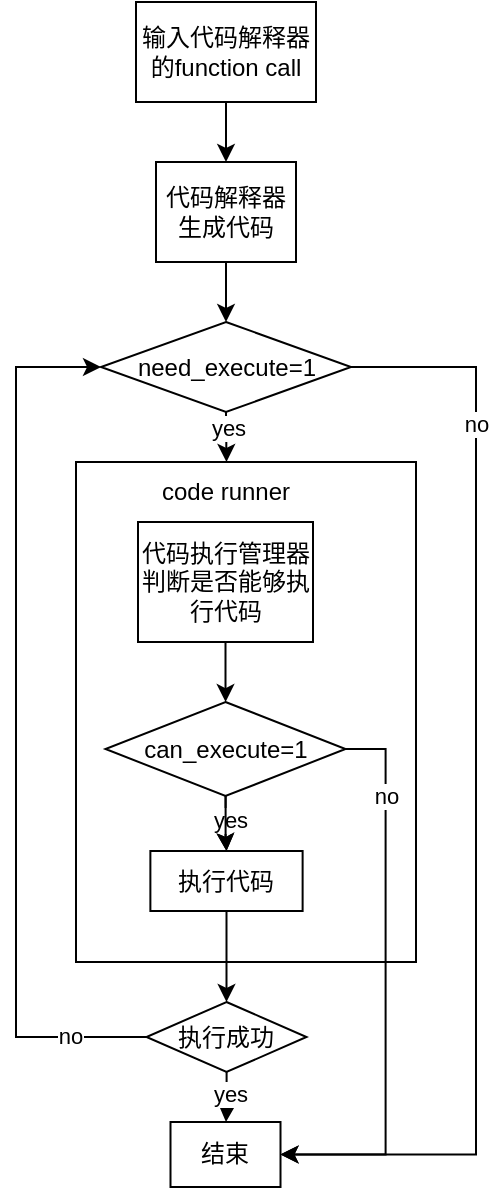 <mxfile version="28.1.0">
  <diagram name="第 1 页" id="eJ1FC5_jWgJoZ6K-wwZJ">
    <mxGraphModel dx="1426" dy="824" grid="1" gridSize="10" guides="1" tooltips="1" connect="1" arrows="1" fold="1" page="1" pageScale="1" pageWidth="827" pageHeight="1169" math="0" shadow="0">
      <root>
        <mxCell id="0" />
        <mxCell id="1" parent="0" />
        <mxCell id="4Rj2pSZw6Q_C70Ud2-cQ-3" value="" style="edgeStyle=orthogonalEdgeStyle;rounded=0;orthogonalLoop=1;jettySize=auto;html=1;" edge="1" parent="1" source="4Rj2pSZw6Q_C70Ud2-cQ-1" target="4Rj2pSZw6Q_C70Ud2-cQ-2">
          <mxGeometry relative="1" as="geometry" />
        </mxCell>
        <mxCell id="4Rj2pSZw6Q_C70Ud2-cQ-1" value="代码解释器生成代码" style="rounded=0;whiteSpace=wrap;html=1;" vertex="1" parent="1">
          <mxGeometry x="270" y="210" width="70" height="50" as="geometry" />
        </mxCell>
        <mxCell id="4Rj2pSZw6Q_C70Ud2-cQ-26" style="edgeStyle=orthogonalEdgeStyle;rounded=0;orthogonalLoop=1;jettySize=auto;html=1;exitX=1;exitY=0.5;exitDx=0;exitDy=0;entryX=1;entryY=0.5;entryDx=0;entryDy=0;" edge="1" parent="1" source="4Rj2pSZw6Q_C70Ud2-cQ-2" target="4Rj2pSZw6Q_C70Ud2-cQ-19">
          <mxGeometry relative="1" as="geometry">
            <Array as="points">
              <mxPoint x="430" y="313" />
              <mxPoint x="430" y="706" />
            </Array>
          </mxGeometry>
        </mxCell>
        <mxCell id="4Rj2pSZw6Q_C70Ud2-cQ-51" value="no" style="edgeLabel;html=1;align=center;verticalAlign=middle;resizable=0;points=[];" vertex="1" connectable="0" parent="4Rj2pSZw6Q_C70Ud2-cQ-26">
          <mxGeometry x="-0.671" relative="1" as="geometry">
            <mxPoint as="offset" />
          </mxGeometry>
        </mxCell>
        <mxCell id="4Rj2pSZw6Q_C70Ud2-cQ-49" style="edgeStyle=orthogonalEdgeStyle;rounded=0;orthogonalLoop=1;jettySize=auto;html=1;exitX=0.5;exitY=1;exitDx=0;exitDy=0;entryX=0.5;entryY=0;entryDx=0;entryDy=0;" edge="1" parent="1" source="4Rj2pSZw6Q_C70Ud2-cQ-2" target="4Rj2pSZw6Q_C70Ud2-cQ-48">
          <mxGeometry relative="1" as="geometry" />
        </mxCell>
        <mxCell id="4Rj2pSZw6Q_C70Ud2-cQ-50" value="yes" style="edgeLabel;html=1;align=center;verticalAlign=middle;resizable=0;points=[];" vertex="1" connectable="0" parent="4Rj2pSZw6Q_C70Ud2-cQ-49">
          <mxGeometry x="-0.599" y="1" relative="1" as="geometry">
            <mxPoint y="3" as="offset" />
          </mxGeometry>
        </mxCell>
        <mxCell id="4Rj2pSZw6Q_C70Ud2-cQ-2" value="need_execute=1" style="rhombus;whiteSpace=wrap;html=1;rounded=0;" vertex="1" parent="1">
          <mxGeometry x="242.5" y="290" width="125" height="45" as="geometry" />
        </mxCell>
        <mxCell id="4Rj2pSZw6Q_C70Ud2-cQ-7" style="edgeStyle=orthogonalEdgeStyle;rounded=0;orthogonalLoop=1;jettySize=auto;html=1;exitX=0.5;exitY=1;exitDx=0;exitDy=0;" edge="1" parent="1" source="4Rj2pSZw6Q_C70Ud2-cQ-6" target="4Rj2pSZw6Q_C70Ud2-cQ-1">
          <mxGeometry relative="1" as="geometry" />
        </mxCell>
        <mxCell id="4Rj2pSZw6Q_C70Ud2-cQ-6" value="输入代码解释器的function call" style="rounded=0;whiteSpace=wrap;html=1;" vertex="1" parent="1">
          <mxGeometry x="260" y="130" width="90" height="50" as="geometry" />
        </mxCell>
        <mxCell id="4Rj2pSZw6Q_C70Ud2-cQ-10" value="" style="whiteSpace=wrap;html=1;rounded=0;" vertex="1" parent="1">
          <mxGeometry x="230" y="360" width="170" height="250" as="geometry" />
        </mxCell>
        <mxCell id="4Rj2pSZw6Q_C70Ud2-cQ-56" value="" style="edgeStyle=orthogonalEdgeStyle;rounded=0;orthogonalLoop=1;jettySize=auto;html=1;" edge="1" parent="1" source="4Rj2pSZw6Q_C70Ud2-cQ-14">
          <mxGeometry relative="1" as="geometry">
            <mxPoint x="305" y="690" as="targetPoint" />
          </mxGeometry>
        </mxCell>
        <mxCell id="4Rj2pSZw6Q_C70Ud2-cQ-59" value="yes" style="edgeLabel;html=1;align=center;verticalAlign=middle;resizable=0;points=[];" vertex="1" connectable="0" parent="4Rj2pSZw6Q_C70Ud2-cQ-56">
          <mxGeometry x="-0.206" y="1" relative="1" as="geometry">
            <mxPoint y="1" as="offset" />
          </mxGeometry>
        </mxCell>
        <mxCell id="4Rj2pSZw6Q_C70Ud2-cQ-60" style="edgeStyle=orthogonalEdgeStyle;rounded=0;orthogonalLoop=1;jettySize=auto;html=1;exitX=0;exitY=0.5;exitDx=0;exitDy=0;entryX=0;entryY=0.5;entryDx=0;entryDy=0;" edge="1" parent="1" source="4Rj2pSZw6Q_C70Ud2-cQ-14" target="4Rj2pSZw6Q_C70Ud2-cQ-2">
          <mxGeometry relative="1" as="geometry">
            <Array as="points">
              <mxPoint x="200" y="648" />
              <mxPoint x="200" y="313" />
            </Array>
          </mxGeometry>
        </mxCell>
        <mxCell id="4Rj2pSZw6Q_C70Ud2-cQ-61" value="no" style="edgeLabel;html=1;align=center;verticalAlign=middle;resizable=0;points=[];" vertex="1" connectable="0" parent="4Rj2pSZw6Q_C70Ud2-cQ-60">
          <mxGeometry x="-0.827" y="-1" relative="1" as="geometry">
            <mxPoint as="offset" />
          </mxGeometry>
        </mxCell>
        <mxCell id="4Rj2pSZw6Q_C70Ud2-cQ-14" value="执行成功" style="rhombus;whiteSpace=wrap;html=1;rounded=0;" vertex="1" parent="1">
          <mxGeometry x="265.25" y="630" width="80" height="35" as="geometry" />
        </mxCell>
        <mxCell id="4Rj2pSZw6Q_C70Ud2-cQ-19" value="结束" style="whiteSpace=wrap;html=1;rounded=0;" vertex="1" parent="1">
          <mxGeometry x="277.25" y="690" width="55" height="32.5" as="geometry" />
        </mxCell>
        <mxCell id="4Rj2pSZw6Q_C70Ud2-cQ-32" value="" style="edgeStyle=orthogonalEdgeStyle;rounded=0;orthogonalLoop=1;jettySize=auto;html=1;" edge="1" parent="1" source="4Rj2pSZw6Q_C70Ud2-cQ-33" target="4Rj2pSZw6Q_C70Ud2-cQ-36">
          <mxGeometry relative="1" as="geometry" />
        </mxCell>
        <mxCell id="4Rj2pSZw6Q_C70Ud2-cQ-33" value="代码执行管理器判断是否能够执行代码" style="whiteSpace=wrap;html=1;rounded=0;" vertex="1" parent="1">
          <mxGeometry x="261" y="390" width="87.5" height="60" as="geometry" />
        </mxCell>
        <mxCell id="4Rj2pSZw6Q_C70Ud2-cQ-40" value="" style="edgeStyle=orthogonalEdgeStyle;rounded=0;orthogonalLoop=1;jettySize=auto;html=1;" edge="1" parent="1" source="4Rj2pSZw6Q_C70Ud2-cQ-36" target="4Rj2pSZw6Q_C70Ud2-cQ-39">
          <mxGeometry relative="1" as="geometry" />
        </mxCell>
        <mxCell id="4Rj2pSZw6Q_C70Ud2-cQ-41" value="yes" style="edgeLabel;html=1;align=center;verticalAlign=middle;resizable=0;points=[];" vertex="1" connectable="0" parent="4Rj2pSZw6Q_C70Ud2-cQ-40">
          <mxGeometry x="-0.262" y="3" relative="1" as="geometry">
            <mxPoint x="-1" y="1" as="offset" />
          </mxGeometry>
        </mxCell>
        <mxCell id="4Rj2pSZw6Q_C70Ud2-cQ-42" value="" style="edgeStyle=orthogonalEdgeStyle;rounded=0;orthogonalLoop=1;jettySize=auto;html=1;" edge="1" parent="1" source="4Rj2pSZw6Q_C70Ud2-cQ-36" target="4Rj2pSZw6Q_C70Ud2-cQ-39">
          <mxGeometry relative="1" as="geometry" />
        </mxCell>
        <mxCell id="4Rj2pSZw6Q_C70Ud2-cQ-57" style="edgeStyle=orthogonalEdgeStyle;rounded=0;orthogonalLoop=1;jettySize=auto;html=1;exitX=1;exitY=0.5;exitDx=0;exitDy=0;entryX=1;entryY=0.5;entryDx=0;entryDy=0;" edge="1" parent="1" source="4Rj2pSZw6Q_C70Ud2-cQ-36" target="4Rj2pSZw6Q_C70Ud2-cQ-19">
          <mxGeometry relative="1" as="geometry" />
        </mxCell>
        <mxCell id="4Rj2pSZw6Q_C70Ud2-cQ-58" value="no" style="edgeLabel;html=1;align=center;verticalAlign=middle;resizable=0;points=[];" vertex="1" connectable="0" parent="4Rj2pSZw6Q_C70Ud2-cQ-57">
          <mxGeometry x="-0.683" relative="1" as="geometry">
            <mxPoint as="offset" />
          </mxGeometry>
        </mxCell>
        <mxCell id="4Rj2pSZw6Q_C70Ud2-cQ-36" value="can_execute=1" style="rhombus;whiteSpace=wrap;html=1;rounded=0;" vertex="1" parent="1">
          <mxGeometry x="244.75" y="480" width="120" height="47" as="geometry" />
        </mxCell>
        <mxCell id="4Rj2pSZw6Q_C70Ud2-cQ-44" style="edgeStyle=orthogonalEdgeStyle;rounded=0;orthogonalLoop=1;jettySize=auto;html=1;exitX=0.5;exitY=1;exitDx=0;exitDy=0;entryX=0.5;entryY=0;entryDx=0;entryDy=0;" edge="1" parent="1" source="4Rj2pSZw6Q_C70Ud2-cQ-39" target="4Rj2pSZw6Q_C70Ud2-cQ-14">
          <mxGeometry relative="1" as="geometry">
            <mxPoint x="304.5" y="649" as="targetPoint" />
          </mxGeometry>
        </mxCell>
        <mxCell id="4Rj2pSZw6Q_C70Ud2-cQ-39" value="执行代码" style="whiteSpace=wrap;html=1;rounded=0;" vertex="1" parent="1">
          <mxGeometry x="267.19" y="554.5" width="76.12" height="30" as="geometry" />
        </mxCell>
        <mxCell id="4Rj2pSZw6Q_C70Ud2-cQ-48" value="code runner" style="text;html=1;align=center;verticalAlign=middle;whiteSpace=wrap;rounded=0;" vertex="1" parent="1">
          <mxGeometry x="265.25" y="360" width="80" height="30" as="geometry" />
        </mxCell>
      </root>
    </mxGraphModel>
  </diagram>
</mxfile>
